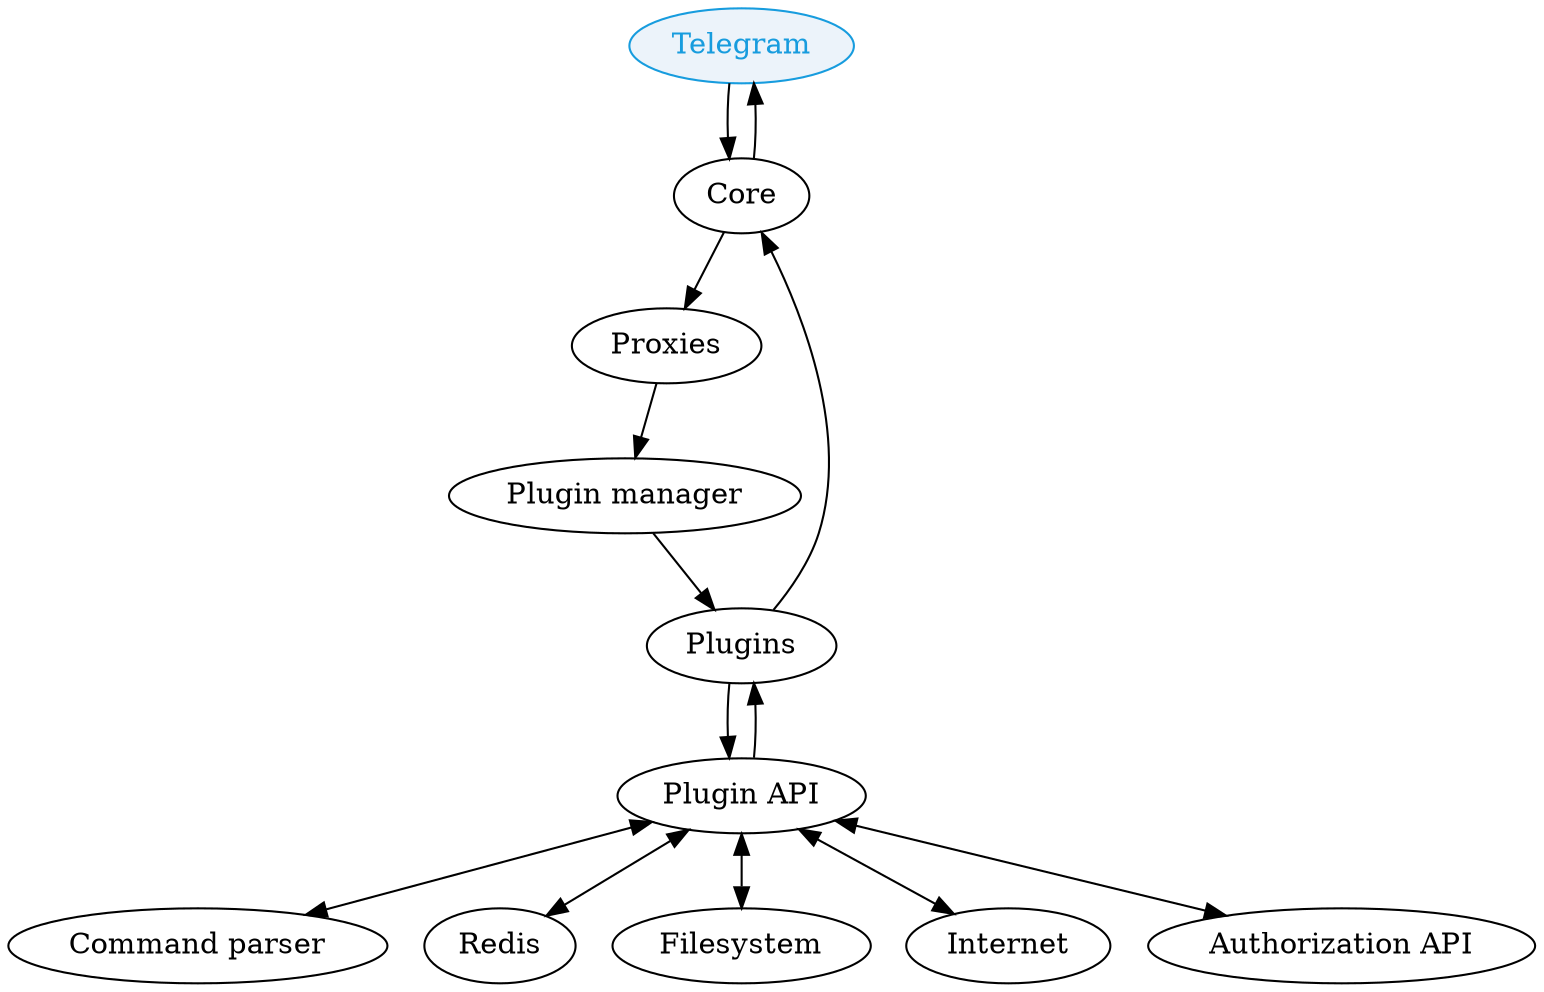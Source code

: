 digraph Bot {
	Telegram [style=filled fillcolor="#ecf3fa" fontcolor="#179cde" color="#179cde"]
	Telegram -> Core -> Proxies -> "Plugin manager" -> Plugins -> Core -> Telegram
	Plugins -> "Plugin API" -> Plugins
	"Plugin API" -> "Command parser" [dir="both"]
	"Plugin API" -> Redis [dir="both"]
	"Plugin API" -> Filesystem [dir="both"]
	"Plugin API" -> Internet [dir="both"]
	"Plugin API" -> "Authorization API" [dir="both"]
}